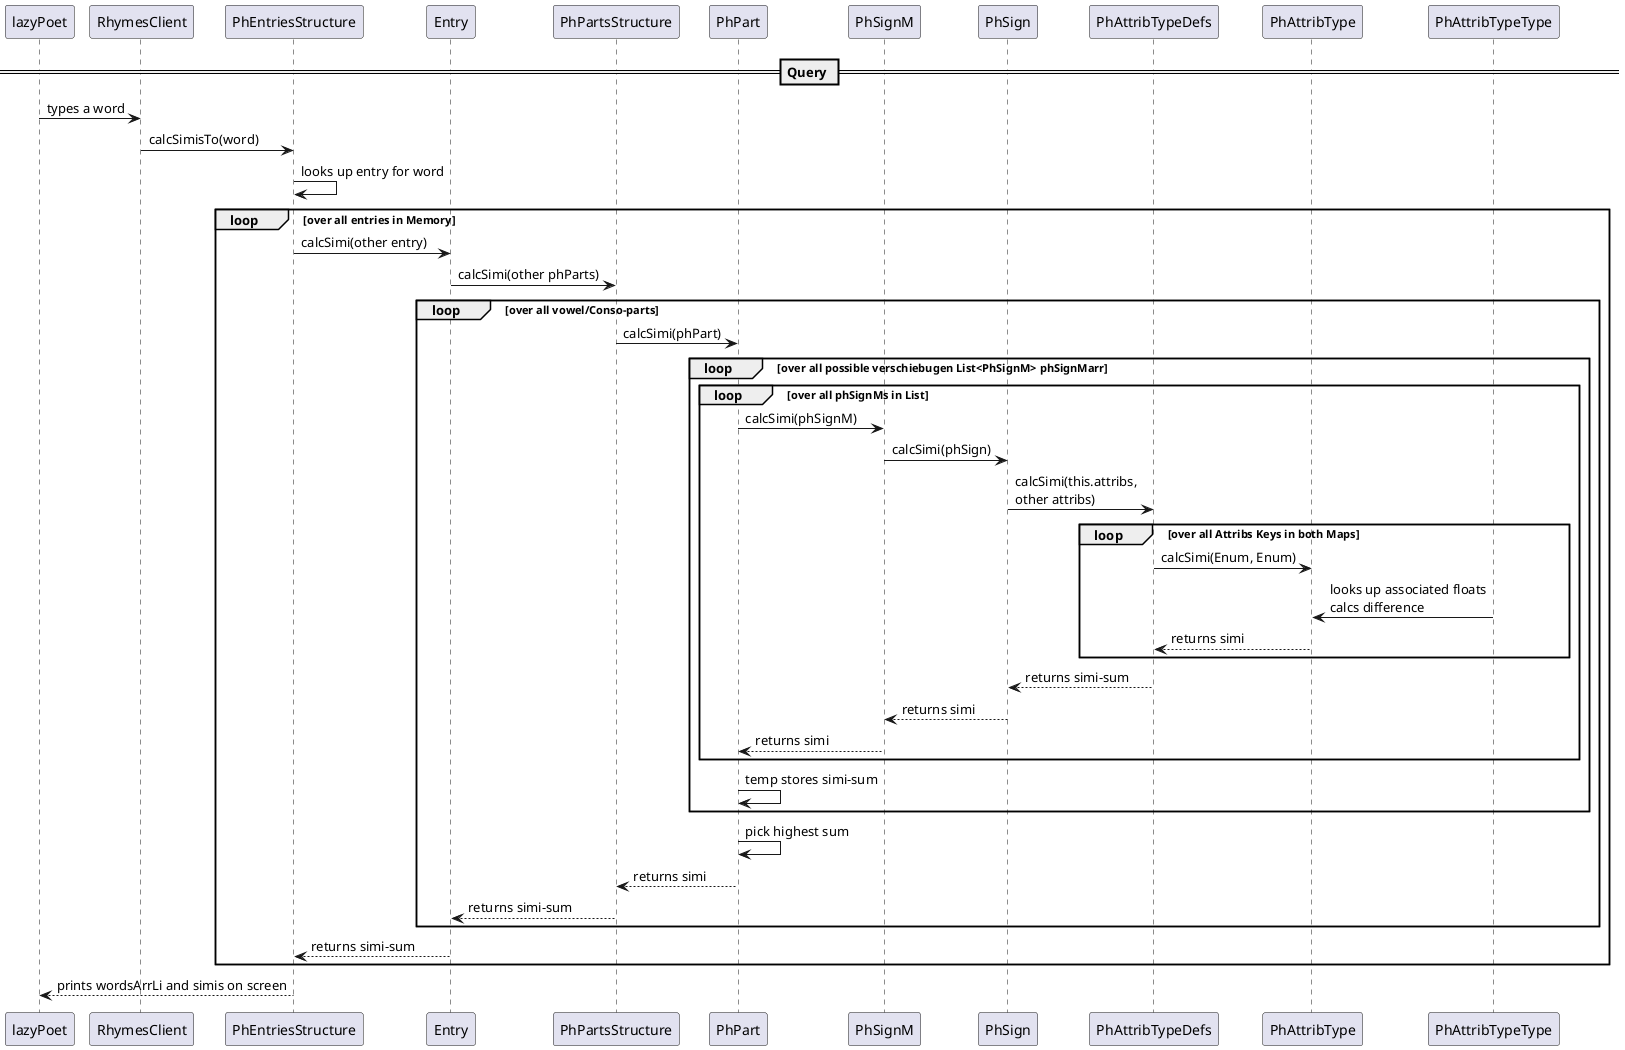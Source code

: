 
@startuml
== Query ==
    lazyPoet -> RhymesClient: types a word
    RhymesClient ->PhEntriesStructure: calcSimisTo(word)
   PhEntriesStructure ->PhEntriesStructure: looks up entry for word
    'EntriesStructure ->PhEntriesStructure: new map<Float, Entry>()'
    Loop over all entries in Memory
       PhEntriesStructure -> Entry: calcSimi(other entry)
        Entry -> PhPartsStructure: calcSimi(other phParts)
        'PhPartsStructure-> PhPartsStructure: calcSimi(other vowelParts)\ncalcSimi(other ConsoParts)'
        Loop over all vowel/Conso-parts
            PhPartsStructure -> PhPart: calcSimi(phPart)
            Loop over all possible verschiebugen List<PhSignM> phSignMarr
                Loop over all phSignMs in List
                    PhPart->PhSignM:calcSimi(phSignM)
                    PhSignM -> PhSign: calcSimi(phSign)
                    PhSign -> PhAttribTypeDefs: calcSimi(this.attribs,\nother attribs)
                    Loop over all Attribs Keys in both Maps
                        PhAttribTypeDefs -> PhAttribType: calcSimi(Enum, Enum)
                        PhAttribTypeType-> PhAttribType: looks up associated floats\ncalcs difference
                        PhAttribTypeDefs <-- PhAttribType: returns simi
                        'PhAttribTypeDefs --> PhAttribTypeDefs: sums up'
                    end
                    PhSign <-- PhAttribTypeDefs: returns simi-sum
                    PhSignM <--PhSign: returns simi
                    PhPart <--PhSignM: returns simi
                    'PhPart -> PhPart: sums up'
                end
                PhPart-> PhPart: temp stores simi-sum
            end
            PhPart -> PhPart: pick highest sum
            PhPartsStructure <-- PhPart: returns simi
            'PhPartsStructure -> PhPartsStructure: sum'
            Entry <-- PhPartsStructure: returns simi-sum
        end
       PhEntriesStructure <-- Entry: returns simi-sum
        'EntriesStructure ->EntriesStructure: stores entry and simi'
    end
       'EntriesStructure ->PhEntriesStructure: toString'
      PhEntriesStructure--> lazyPoet: prints wordsArrLi and simis on screen

@enduml